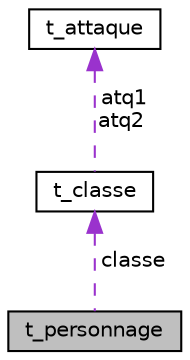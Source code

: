 digraph "t_personnage"
{
  edge [fontname="Helvetica",fontsize="10",labelfontname="Helvetica",labelfontsize="10"];
  node [fontname="Helvetica",fontsize="10",shape=record];
  Node1 [label="t_personnage",height=0.2,width=0.4,color="black", fillcolor="grey75", style="filled", fontcolor="black"];
  Node2 -> Node1 [dir="back",color="darkorchid3",fontsize="10",style="dashed",label=" classe" ,fontname="Helvetica"];
  Node2 [label="t_classe",height=0.2,width=0.4,color="black", fillcolor="white", style="filled",URL="$a00004.html",tooltip="Définition des différentes classes de personnages. "];
  Node3 -> Node2 [dir="back",color="darkorchid3",fontsize="10",style="dashed",label=" atq1\natq2" ,fontname="Helvetica"];
  Node3 [label="t_attaque",height=0.2,width=0.4,color="black", fillcolor="white", style="filled",URL="$a00003.html",tooltip="contient les caractéristiques d&#39;une attaque "];
}
